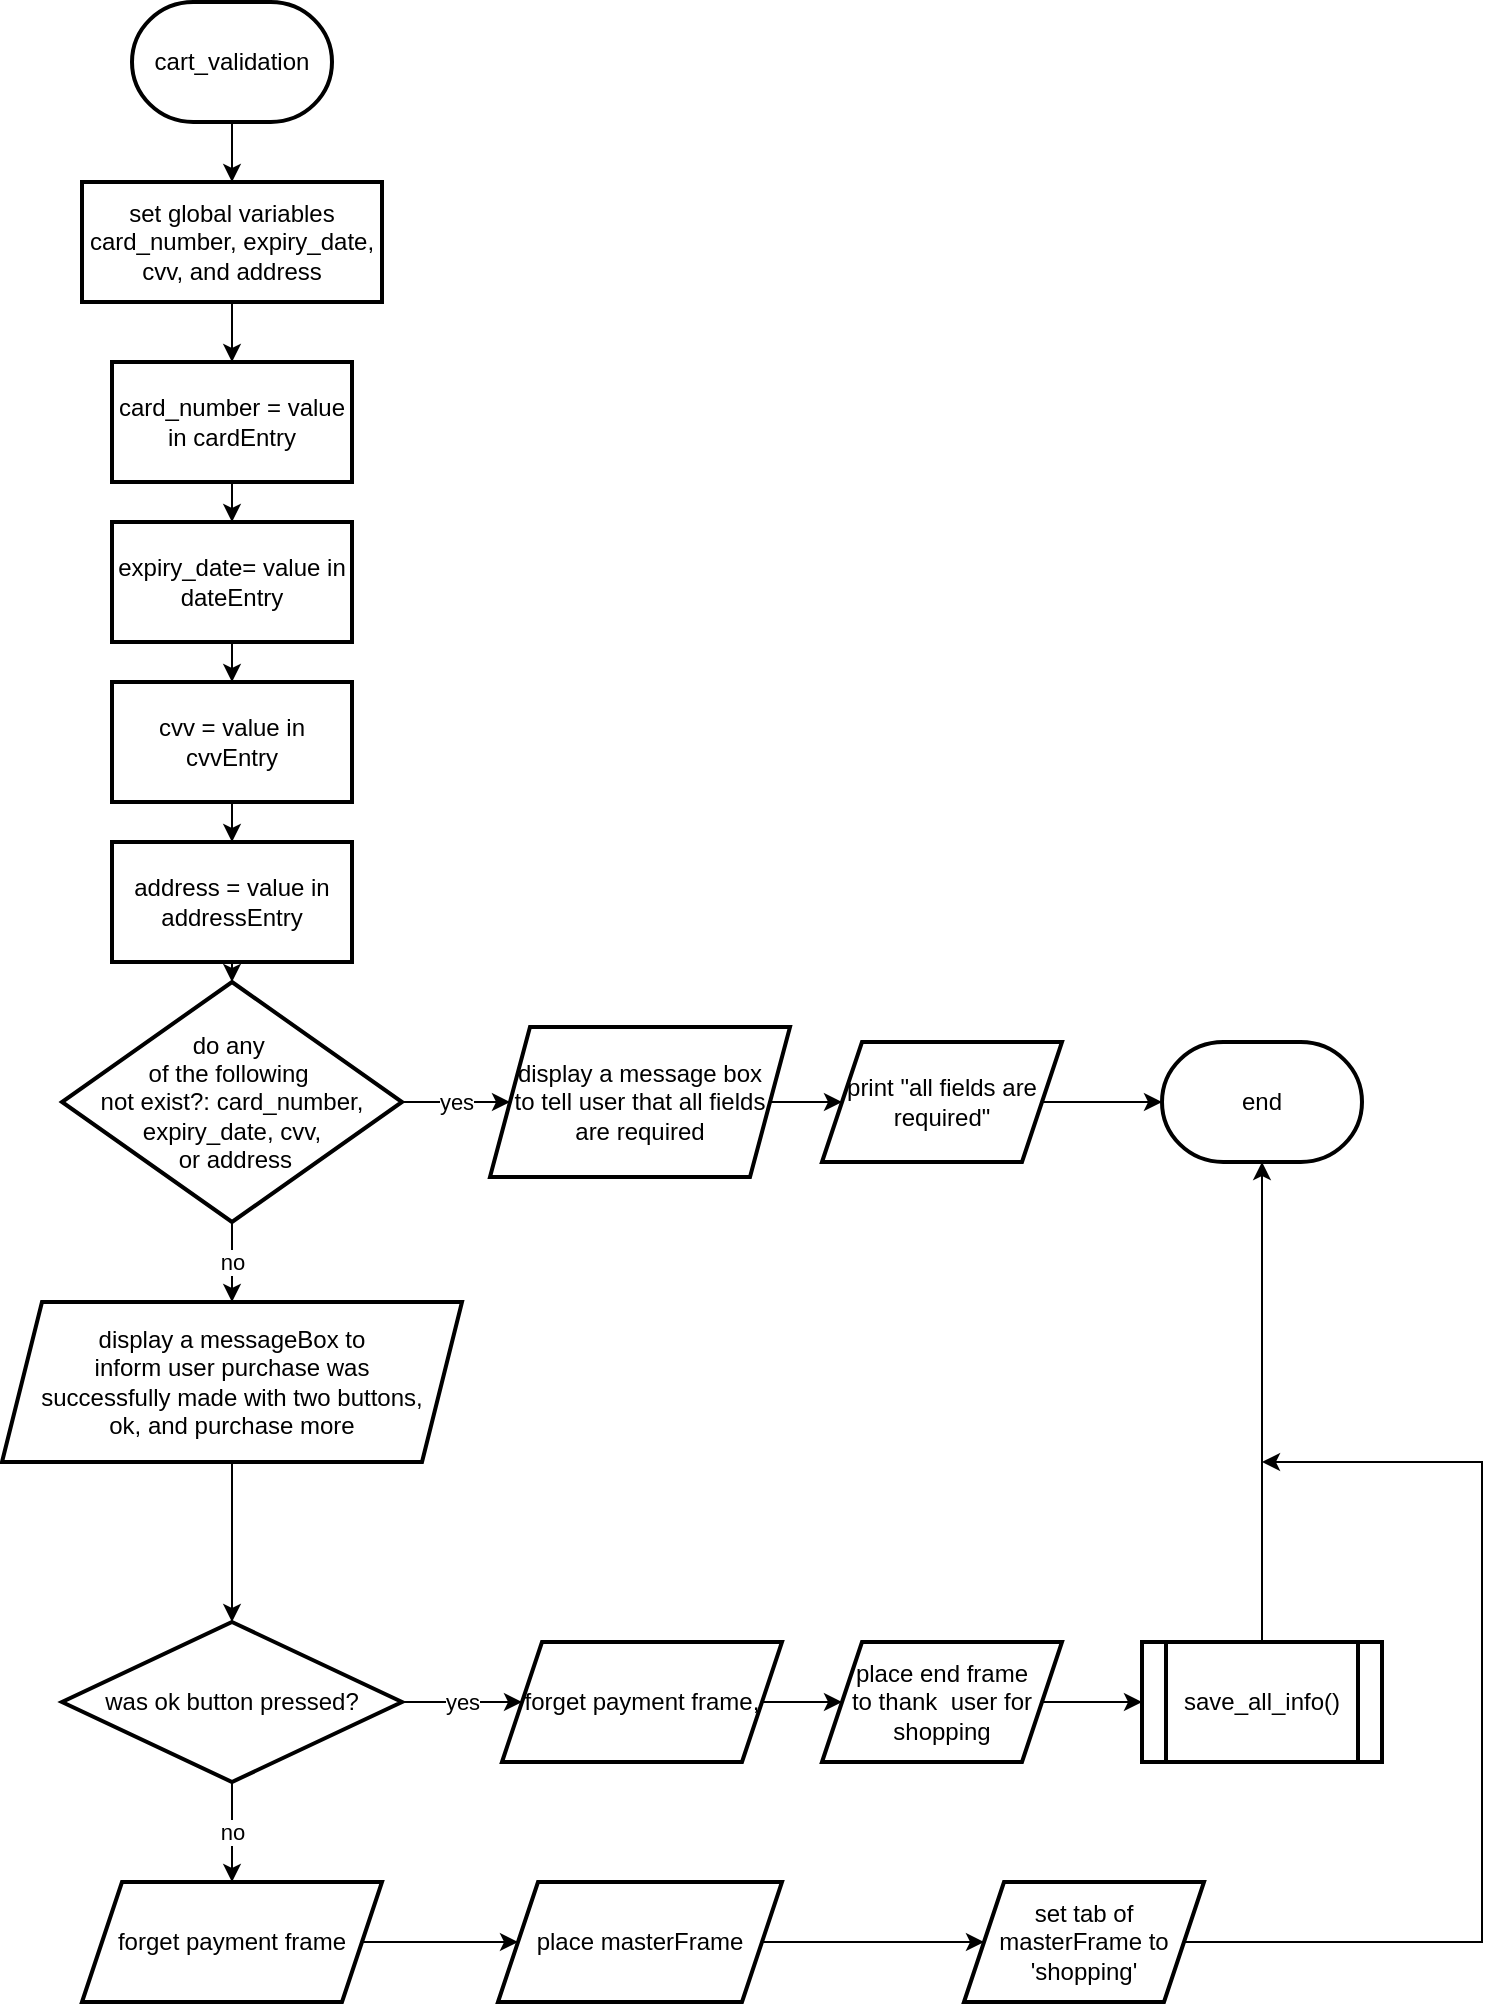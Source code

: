 <mxfile version="24.7.4">
  <diagram id="C5RBs43oDa-KdzZeNtuy" name="Page-1">
    <mxGraphModel dx="1486" dy="1651" grid="1" gridSize="10" guides="1" tooltips="1" connect="1" arrows="1" fold="1" page="1" pageScale="1" pageWidth="827" pageHeight="1169" math="0" shadow="0">
      <root>
        <mxCell id="WIyWlLk6GJQsqaUBKTNV-0" />
        <mxCell id="WIyWlLk6GJQsqaUBKTNV-1" parent="WIyWlLk6GJQsqaUBKTNV-0" />
        <mxCell id="X5CXIKwNppcEunLm9Mzg-10" value="" style="edgeStyle=orthogonalEdgeStyle;rounded=0;orthogonalLoop=1;jettySize=auto;html=1;" edge="1" parent="WIyWlLk6GJQsqaUBKTNV-1" source="X5CXIKwNppcEunLm9Mzg-3" target="X5CXIKwNppcEunLm9Mzg-9">
          <mxGeometry relative="1" as="geometry" />
        </mxCell>
        <mxCell id="X5CXIKwNppcEunLm9Mzg-3" value="cart_validation" style="strokeWidth=2;html=1;shape=mxgraph.flowchart.terminator;whiteSpace=wrap;" vertex="1" parent="WIyWlLk6GJQsqaUBKTNV-1">
          <mxGeometry x="85" y="10" width="100" height="60" as="geometry" />
        </mxCell>
        <mxCell id="X5CXIKwNppcEunLm9Mzg-4" value="end" style="strokeWidth=2;html=1;shape=mxgraph.flowchart.terminator;whiteSpace=wrap;" vertex="1" parent="WIyWlLk6GJQsqaUBKTNV-1">
          <mxGeometry x="600" y="530" width="100" height="60" as="geometry" />
        </mxCell>
        <mxCell id="X5CXIKwNppcEunLm9Mzg-12" value="" style="edgeStyle=orthogonalEdgeStyle;rounded=0;orthogonalLoop=1;jettySize=auto;html=1;" edge="1" parent="WIyWlLk6GJQsqaUBKTNV-1" source="X5CXIKwNppcEunLm9Mzg-9" target="X5CXIKwNppcEunLm9Mzg-11">
          <mxGeometry relative="1" as="geometry" />
        </mxCell>
        <mxCell id="X5CXIKwNppcEunLm9Mzg-9" value="&lt;div&gt;set global variables card_number, expiry_date, cvv, and address &lt;br&gt;&lt;/div&gt;" style="whiteSpace=wrap;html=1;strokeWidth=2;" vertex="1" parent="WIyWlLk6GJQsqaUBKTNV-1">
          <mxGeometry x="60" y="100" width="150" height="60" as="geometry" />
        </mxCell>
        <mxCell id="X5CXIKwNppcEunLm9Mzg-14" value="" style="edgeStyle=orthogonalEdgeStyle;rounded=0;orthogonalLoop=1;jettySize=auto;html=1;" edge="1" parent="WIyWlLk6GJQsqaUBKTNV-1" source="X5CXIKwNppcEunLm9Mzg-11" target="X5CXIKwNppcEunLm9Mzg-13">
          <mxGeometry relative="1" as="geometry" />
        </mxCell>
        <mxCell id="X5CXIKwNppcEunLm9Mzg-11" value="card_number = value in cardEntry" style="whiteSpace=wrap;html=1;strokeWidth=2;" vertex="1" parent="WIyWlLk6GJQsqaUBKTNV-1">
          <mxGeometry x="75" y="190" width="120" height="60" as="geometry" />
        </mxCell>
        <mxCell id="X5CXIKwNppcEunLm9Mzg-16" value="" style="edgeStyle=orthogonalEdgeStyle;rounded=0;orthogonalLoop=1;jettySize=auto;html=1;" edge="1" parent="WIyWlLk6GJQsqaUBKTNV-1" source="X5CXIKwNppcEunLm9Mzg-13" target="X5CXIKwNppcEunLm9Mzg-15">
          <mxGeometry relative="1" as="geometry" />
        </mxCell>
        <mxCell id="X5CXIKwNppcEunLm9Mzg-13" value="expiry_date= value in dateEntry" style="whiteSpace=wrap;html=1;strokeWidth=2;" vertex="1" parent="WIyWlLk6GJQsqaUBKTNV-1">
          <mxGeometry x="75" y="270" width="120" height="60" as="geometry" />
        </mxCell>
        <mxCell id="X5CXIKwNppcEunLm9Mzg-18" value="" style="edgeStyle=orthogonalEdgeStyle;rounded=0;orthogonalLoop=1;jettySize=auto;html=1;" edge="1" parent="WIyWlLk6GJQsqaUBKTNV-1" source="X5CXIKwNppcEunLm9Mzg-15" target="X5CXIKwNppcEunLm9Mzg-17">
          <mxGeometry relative="1" as="geometry" />
        </mxCell>
        <mxCell id="X5CXIKwNppcEunLm9Mzg-15" value="cvv = value in cvvEntry" style="whiteSpace=wrap;html=1;strokeWidth=2;" vertex="1" parent="WIyWlLk6GJQsqaUBKTNV-1">
          <mxGeometry x="75" y="350" width="120" height="60" as="geometry" />
        </mxCell>
        <mxCell id="X5CXIKwNppcEunLm9Mzg-20" value="" style="edgeStyle=orthogonalEdgeStyle;rounded=0;orthogonalLoop=1;jettySize=auto;html=1;" edge="1" parent="WIyWlLk6GJQsqaUBKTNV-1" source="X5CXIKwNppcEunLm9Mzg-17" target="X5CXIKwNppcEunLm9Mzg-19">
          <mxGeometry relative="1" as="geometry" />
        </mxCell>
        <mxCell id="X5CXIKwNppcEunLm9Mzg-17" value="address = value in addressEntry" style="whiteSpace=wrap;html=1;strokeWidth=2;" vertex="1" parent="WIyWlLk6GJQsqaUBKTNV-1">
          <mxGeometry x="75" y="430" width="120" height="60" as="geometry" />
        </mxCell>
        <mxCell id="X5CXIKwNppcEunLm9Mzg-24" value="yes" style="edgeStyle=orthogonalEdgeStyle;rounded=0;orthogonalLoop=1;jettySize=auto;html=1;" edge="1" parent="WIyWlLk6GJQsqaUBKTNV-1" source="X5CXIKwNppcEunLm9Mzg-19" target="X5CXIKwNppcEunLm9Mzg-23">
          <mxGeometry relative="1" as="geometry" />
        </mxCell>
        <mxCell id="X5CXIKwNppcEunLm9Mzg-29" value="no" style="edgeStyle=orthogonalEdgeStyle;rounded=0;orthogonalLoop=1;jettySize=auto;html=1;" edge="1" parent="WIyWlLk6GJQsqaUBKTNV-1" source="X5CXIKwNppcEunLm9Mzg-19" target="X5CXIKwNppcEunLm9Mzg-28">
          <mxGeometry relative="1" as="geometry" />
        </mxCell>
        <mxCell id="X5CXIKwNppcEunLm9Mzg-19" value="&lt;div&gt;do any&amp;nbsp;&lt;/div&gt;&lt;div&gt;of the following&amp;nbsp;&lt;/div&gt;&lt;div&gt;not exist?: card_number, expiry_date, cvv,&lt;/div&gt;&lt;div&gt;&amp;nbsp;or address&lt;br&gt;&lt;/div&gt;" style="rhombus;whiteSpace=wrap;html=1;strokeWidth=2;" vertex="1" parent="WIyWlLk6GJQsqaUBKTNV-1">
          <mxGeometry x="50" y="500" width="170" height="120" as="geometry" />
        </mxCell>
        <mxCell id="X5CXIKwNppcEunLm9Mzg-26" value="" style="edgeStyle=orthogonalEdgeStyle;rounded=0;orthogonalLoop=1;jettySize=auto;html=1;" edge="1" parent="WIyWlLk6GJQsqaUBKTNV-1" source="X5CXIKwNppcEunLm9Mzg-23" target="X5CXIKwNppcEunLm9Mzg-25">
          <mxGeometry relative="1" as="geometry" />
        </mxCell>
        <mxCell id="X5CXIKwNppcEunLm9Mzg-23" value="&lt;div&gt;display a message box&lt;/div&gt;&lt;div&gt;to tell user that all fields&lt;/div&gt;&lt;div&gt;are required&lt;/div&gt;" style="shape=parallelogram;perimeter=parallelogramPerimeter;whiteSpace=wrap;html=1;fixedSize=1;strokeWidth=2;" vertex="1" parent="WIyWlLk6GJQsqaUBKTNV-1">
          <mxGeometry x="264" y="522.5" width="150" height="75" as="geometry" />
        </mxCell>
        <mxCell id="X5CXIKwNppcEunLm9Mzg-27" value="" style="edgeStyle=orthogonalEdgeStyle;rounded=0;orthogonalLoop=1;jettySize=auto;html=1;" edge="1" parent="WIyWlLk6GJQsqaUBKTNV-1" source="X5CXIKwNppcEunLm9Mzg-25" target="X5CXIKwNppcEunLm9Mzg-4">
          <mxGeometry relative="1" as="geometry" />
        </mxCell>
        <mxCell id="X5CXIKwNppcEunLm9Mzg-25" value="print &quot;all fields are required&quot;" style="shape=parallelogram;perimeter=parallelogramPerimeter;whiteSpace=wrap;html=1;fixedSize=1;strokeWidth=2;" vertex="1" parent="WIyWlLk6GJQsqaUBKTNV-1">
          <mxGeometry x="430" y="530" width="120" height="60" as="geometry" />
        </mxCell>
        <mxCell id="X5CXIKwNppcEunLm9Mzg-31" value="" style="edgeStyle=orthogonalEdgeStyle;rounded=0;orthogonalLoop=1;jettySize=auto;html=1;" edge="1" parent="WIyWlLk6GJQsqaUBKTNV-1" source="X5CXIKwNppcEunLm9Mzg-28" target="X5CXIKwNppcEunLm9Mzg-30">
          <mxGeometry relative="1" as="geometry" />
        </mxCell>
        <mxCell id="X5CXIKwNppcEunLm9Mzg-28" value="&lt;div&gt;display a messageBox to&lt;/div&gt;&lt;div&gt;inform user purchase was&lt;/div&gt;&lt;div&gt;successfully made with two buttons,&lt;/div&gt;&lt;div&gt;ok, and purchase more&lt;br&gt;&lt;/div&gt;" style="shape=parallelogram;perimeter=parallelogramPerimeter;whiteSpace=wrap;html=1;fixedSize=1;strokeWidth=2;" vertex="1" parent="WIyWlLk6GJQsqaUBKTNV-1">
          <mxGeometry x="20" y="660" width="230" height="80" as="geometry" />
        </mxCell>
        <mxCell id="X5CXIKwNppcEunLm9Mzg-35" value="yes" style="edgeStyle=orthogonalEdgeStyle;rounded=0;orthogonalLoop=1;jettySize=auto;html=1;" edge="1" parent="WIyWlLk6GJQsqaUBKTNV-1" source="X5CXIKwNppcEunLm9Mzg-30" target="X5CXIKwNppcEunLm9Mzg-34">
          <mxGeometry relative="1" as="geometry" />
        </mxCell>
        <mxCell id="X5CXIKwNppcEunLm9Mzg-46" value="no" style="edgeStyle=orthogonalEdgeStyle;rounded=0;orthogonalLoop=1;jettySize=auto;html=1;" edge="1" parent="WIyWlLk6GJQsqaUBKTNV-1" source="X5CXIKwNppcEunLm9Mzg-30" target="X5CXIKwNppcEunLm9Mzg-45">
          <mxGeometry relative="1" as="geometry">
            <Array as="points">
              <mxPoint x="135" y="920" />
              <mxPoint x="135" y="920" />
            </Array>
          </mxGeometry>
        </mxCell>
        <mxCell id="X5CXIKwNppcEunLm9Mzg-30" value="was ok button pressed?" style="rhombus;whiteSpace=wrap;html=1;strokeWidth=2;" vertex="1" parent="WIyWlLk6GJQsqaUBKTNV-1">
          <mxGeometry x="50" y="820" width="170" height="80" as="geometry" />
        </mxCell>
        <mxCell id="X5CXIKwNppcEunLm9Mzg-38" value="" style="edgeStyle=orthogonalEdgeStyle;rounded=0;orthogonalLoop=1;jettySize=auto;html=1;" edge="1" parent="WIyWlLk6GJQsqaUBKTNV-1" source="X5CXIKwNppcEunLm9Mzg-34" target="X5CXIKwNppcEunLm9Mzg-37">
          <mxGeometry relative="1" as="geometry" />
        </mxCell>
        <mxCell id="X5CXIKwNppcEunLm9Mzg-34" value="forget payment frame," style="shape=parallelogram;perimeter=parallelogramPerimeter;whiteSpace=wrap;html=1;fixedSize=1;strokeWidth=2;" vertex="1" parent="WIyWlLk6GJQsqaUBKTNV-1">
          <mxGeometry x="270" y="830" width="140" height="60" as="geometry" />
        </mxCell>
        <mxCell id="X5CXIKwNppcEunLm9Mzg-40" value="" style="edgeStyle=orthogonalEdgeStyle;rounded=0;orthogonalLoop=1;jettySize=auto;html=1;" edge="1" parent="WIyWlLk6GJQsqaUBKTNV-1" source="X5CXIKwNppcEunLm9Mzg-37" target="X5CXIKwNppcEunLm9Mzg-39">
          <mxGeometry relative="1" as="geometry" />
        </mxCell>
        <mxCell id="X5CXIKwNppcEunLm9Mzg-37" value="&lt;div&gt;place end frame&lt;/div&gt;&lt;div&gt;to thank&amp;nbsp; user for shopping&lt;br&gt;&lt;/div&gt;" style="shape=parallelogram;perimeter=parallelogramPerimeter;whiteSpace=wrap;html=1;fixedSize=1;strokeWidth=2;" vertex="1" parent="WIyWlLk6GJQsqaUBKTNV-1">
          <mxGeometry x="430" y="830" width="120" height="60" as="geometry" />
        </mxCell>
        <mxCell id="X5CXIKwNppcEunLm9Mzg-39" value="save_all_info()" style="shape=process;whiteSpace=wrap;html=1;backgroundOutline=1;strokeWidth=2;" vertex="1" parent="WIyWlLk6GJQsqaUBKTNV-1">
          <mxGeometry x="590" y="830" width="120" height="60" as="geometry" />
        </mxCell>
        <mxCell id="X5CXIKwNppcEunLm9Mzg-44" style="edgeStyle=orthogonalEdgeStyle;rounded=0;orthogonalLoop=1;jettySize=auto;html=1;entryX=0.5;entryY=1;entryDx=0;entryDy=0;entryPerimeter=0;" edge="1" parent="WIyWlLk6GJQsqaUBKTNV-1" source="X5CXIKwNppcEunLm9Mzg-39" target="X5CXIKwNppcEunLm9Mzg-4">
          <mxGeometry relative="1" as="geometry" />
        </mxCell>
        <mxCell id="X5CXIKwNppcEunLm9Mzg-48" value="" style="edgeStyle=orthogonalEdgeStyle;rounded=0;orthogonalLoop=1;jettySize=auto;html=1;" edge="1" parent="WIyWlLk6GJQsqaUBKTNV-1" source="X5CXIKwNppcEunLm9Mzg-45" target="X5CXIKwNppcEunLm9Mzg-47">
          <mxGeometry relative="1" as="geometry" />
        </mxCell>
        <mxCell id="X5CXIKwNppcEunLm9Mzg-45" value="forget payment frame" style="shape=parallelogram;perimeter=parallelogramPerimeter;whiteSpace=wrap;html=1;fixedSize=1;strokeWidth=2;" vertex="1" parent="WIyWlLk6GJQsqaUBKTNV-1">
          <mxGeometry x="60" y="950" width="150" height="60" as="geometry" />
        </mxCell>
        <mxCell id="X5CXIKwNppcEunLm9Mzg-50" value="" style="edgeStyle=orthogonalEdgeStyle;rounded=0;orthogonalLoop=1;jettySize=auto;html=1;" edge="1" parent="WIyWlLk6GJQsqaUBKTNV-1" source="X5CXIKwNppcEunLm9Mzg-47" target="X5CXIKwNppcEunLm9Mzg-49">
          <mxGeometry relative="1" as="geometry" />
        </mxCell>
        <mxCell id="X5CXIKwNppcEunLm9Mzg-47" value="place masterFrame" style="shape=parallelogram;perimeter=parallelogramPerimeter;whiteSpace=wrap;html=1;fixedSize=1;strokeWidth=2;" vertex="1" parent="WIyWlLk6GJQsqaUBKTNV-1">
          <mxGeometry x="268" y="950" width="142" height="60" as="geometry" />
        </mxCell>
        <mxCell id="X5CXIKwNppcEunLm9Mzg-51" style="edgeStyle=orthogonalEdgeStyle;rounded=0;orthogonalLoop=1;jettySize=auto;html=1;" edge="1" parent="WIyWlLk6GJQsqaUBKTNV-1" source="X5CXIKwNppcEunLm9Mzg-49">
          <mxGeometry relative="1" as="geometry">
            <mxPoint x="650" y="740" as="targetPoint" />
            <Array as="points">
              <mxPoint x="760" y="980" />
              <mxPoint x="760" y="740" />
            </Array>
          </mxGeometry>
        </mxCell>
        <mxCell id="X5CXIKwNppcEunLm9Mzg-49" value="set tab of masterFrame to &#39;shopping&#39;" style="shape=parallelogram;perimeter=parallelogramPerimeter;whiteSpace=wrap;html=1;fixedSize=1;strokeWidth=2;" vertex="1" parent="WIyWlLk6GJQsqaUBKTNV-1">
          <mxGeometry x="501" y="950" width="120" height="60" as="geometry" />
        </mxCell>
      </root>
    </mxGraphModel>
  </diagram>
</mxfile>

